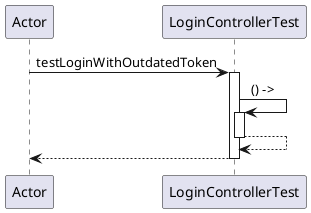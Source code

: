 @startuml
participant Actor
Actor -> LoginControllerTest : testLoginWithOutdatedToken
activate LoginControllerTest
LoginControllerTest -> LoginControllerTest : () ->
activate LoginControllerTest
LoginControllerTest --> LoginControllerTest
deactivate LoginControllerTest
return
@enduml
